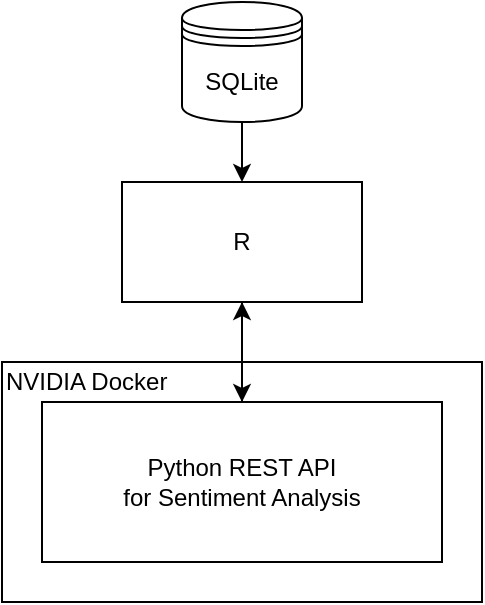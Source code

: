 <mxfile version="19.0.3" type="device"><diagram id="pzLcDnUvTZuEbpn1L76t" name="Page-1"><mxGraphModel dx="1422" dy="729" grid="1" gridSize="10" guides="1" tooltips="1" connect="1" arrows="1" fold="1" page="1" pageScale="1" pageWidth="850" pageHeight="1100" math="0" shadow="0"><root><mxCell id="0"/><mxCell id="1" parent="0"/><mxCell id="3" value="" style="rounded=0;whiteSpace=wrap;html=1;" parent="1" vertex="1"><mxGeometry x="300" y="600" width="240" height="120" as="geometry"/></mxCell><mxCell id="YIk0MXwAKjZTpPxeAy9i-11" style="edgeStyle=orthogonalEdgeStyle;rounded=0;orthogonalLoop=1;jettySize=auto;html=1;exitX=0.5;exitY=0;exitDx=0;exitDy=0;entryX=0.5;entryY=1;entryDx=0;entryDy=0;" edge="1" parent="1" source="2" target="7"><mxGeometry relative="1" as="geometry"/></mxCell><mxCell id="2" value="Python REST API&lt;br&gt;for Sentiment Analysis" style="rounded=0;whiteSpace=wrap;html=1;" parent="1" vertex="1"><mxGeometry x="320" y="620" width="200" height="80" as="geometry"/></mxCell><mxCell id="4" value="NVIDIA Docker" style="text;html=1;strokeColor=none;fillColor=none;align=left;verticalAlign=middle;whiteSpace=wrap;rounded=0;" parent="1" vertex="1"><mxGeometry x="300" y="600" width="90" height="20" as="geometry"/></mxCell><mxCell id="11" style="edgeStyle=none;html=1;exitX=0.5;exitY=1;exitDx=0;exitDy=0;" parent="1" source="7" target="2" edge="1"><mxGeometry relative="1" as="geometry"/></mxCell><mxCell id="7" value="R" style="rounded=0;whiteSpace=wrap;html=1;" parent="1" vertex="1"><mxGeometry x="360" y="510" width="120" height="60" as="geometry"/></mxCell><mxCell id="9" style="edgeStyle=none;html=1;exitX=0.5;exitY=1;exitDx=0;exitDy=0;entryX=0.5;entryY=0;entryDx=0;entryDy=0;" parent="1" source="8" target="7" edge="1"><mxGeometry relative="1" as="geometry"/></mxCell><mxCell id="8" value="SQLite" style="shape=datastore;whiteSpace=wrap;html=1;fontSize=12;" parent="1" vertex="1"><mxGeometry x="390" y="420" width="60" height="60" as="geometry"/></mxCell></root></mxGraphModel></diagram></mxfile>
